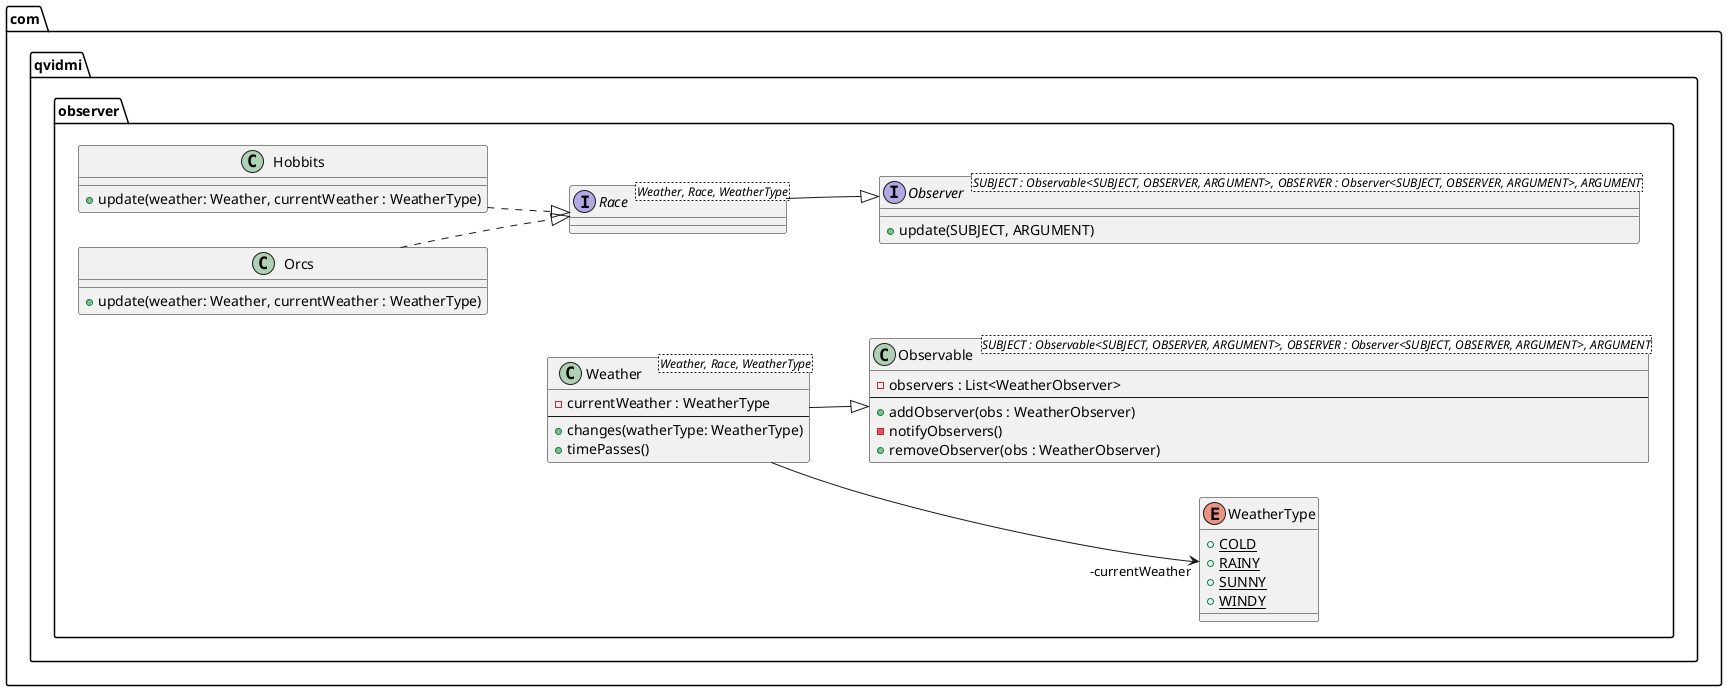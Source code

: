 @startuml
left to right direction
package com.qvidmi.observer {
together {
    interface Observer<SUBJECT : Observable<SUBJECT, OBSERVER, ARGUMENT>, OBSERVER : Observer<SUBJECT, OBSERVER, ARGUMENT>, ARGUMENT> {
        + update(SUBJECT, ARGUMENT)
    }
    interface Race<Weather, Race, WeatherType> {

    }
    class Hobbits {
        + update(weather: Weather, currentWeather : WeatherType)
    }
    class Orcs {
        + update(weather: Weather, currentWeather : WeatherType)
    }
  }

together {
    class Weather<Weather, Race, WeatherType> {
        - currentWeather : WeatherType
        --
        + changes(watherType: WeatherType)
        + timePasses()
    }
    class Observable<SUBJECT : Observable<SUBJECT, OBSERVER, ARGUMENT>, OBSERVER : Observer<SUBJECT, OBSERVER, ARGUMENT>, ARGUMENT> {
        - observers : List<WeatherObserver>
        --
        + addObserver(obs : WeatherObserver)
        - notifyObservers()
        + removeObserver(obs : WeatherObserver)
    }
    }
    enum WeatherType {
        + COLD {static}
        + RAINY {static}
        + SUNNY {static}
        + WINDY {static}
    }
}
Weather -->  "-currentWeather" WeatherType
Weather --|>  Observable
Hobbits ..|> Race
Hobbits -[hidden]- Race
Orcs -[hidden]- Race
Race -[hidden]- Observer
Orcs ..|> Race
Race --|> Observer
Orcs -[hidden]--> Observable
Weather -[hidden]- WeatherType
@enduml
